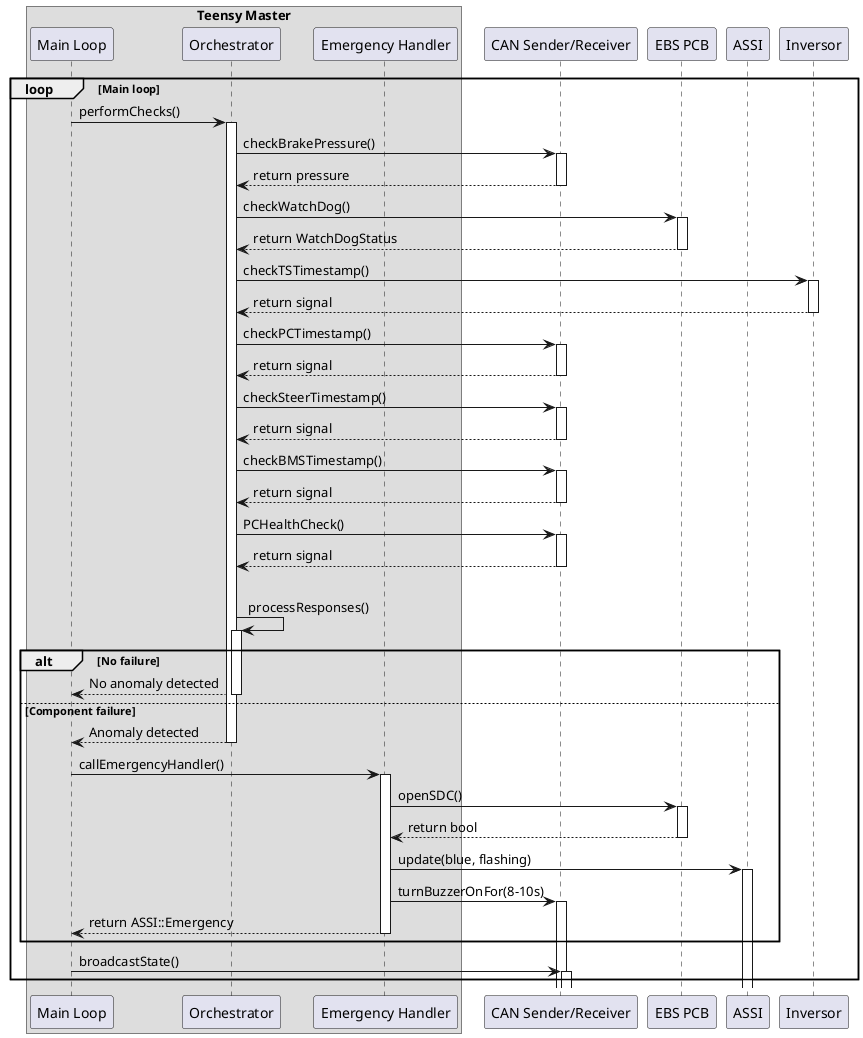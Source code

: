 @startuml Component Failure Sequence
box "Teensy Master"
participant "Main Loop" as ML
participant "Orchestrator" as CC
participant "Emergency Handler" as EH
end box
participant "CAN Sender/Receiver" as CAN
participant "EBS PCB" as EBS
participant "ASSI" as ASSI
participant "Inversor" as INV

autoactivate on
loop Main loop
    ML -> CC: performChecks()
    CC -> CAN: checkBrakePressure()
    CAN --> CC: return pressure
    CC -> EBS: checkWatchDog()
    EBS --> CC: return WatchDogStatus

    CC -> INV: checkTSTimestamp()
    INV --> CC: return signal
    CC -> CAN: checkPCTimestamp()
    CAN --> CC: return signal
    CC -> CAN: checkSteerTimestamp()
    CAN --> CC: return signal
    CC -> CAN: checkBMSTimestamp()
    CAN --> CC: return signal
    CC -> CAN: PCHealthCheck()
    CAN --> CC: return signal
    |||

    CC -> CC: processResponses()

    alt No failure
        CC --> ML: No anomaly detected
    else Component failure
        CC --> ML: Anomaly detected
        ML -> EH: callEmergencyHandler()
        EH -> EBS: openSDC()
        EBS --> EH: return bool
        EH -> ASSI: update(blue, flashing)
        EH -> CAN: turnBuzzerOnFor(8-10s)
        EH --> ML: return ASSI::Emergency
    end
    ML -> CAN: broadcastState()
end
@enduml
